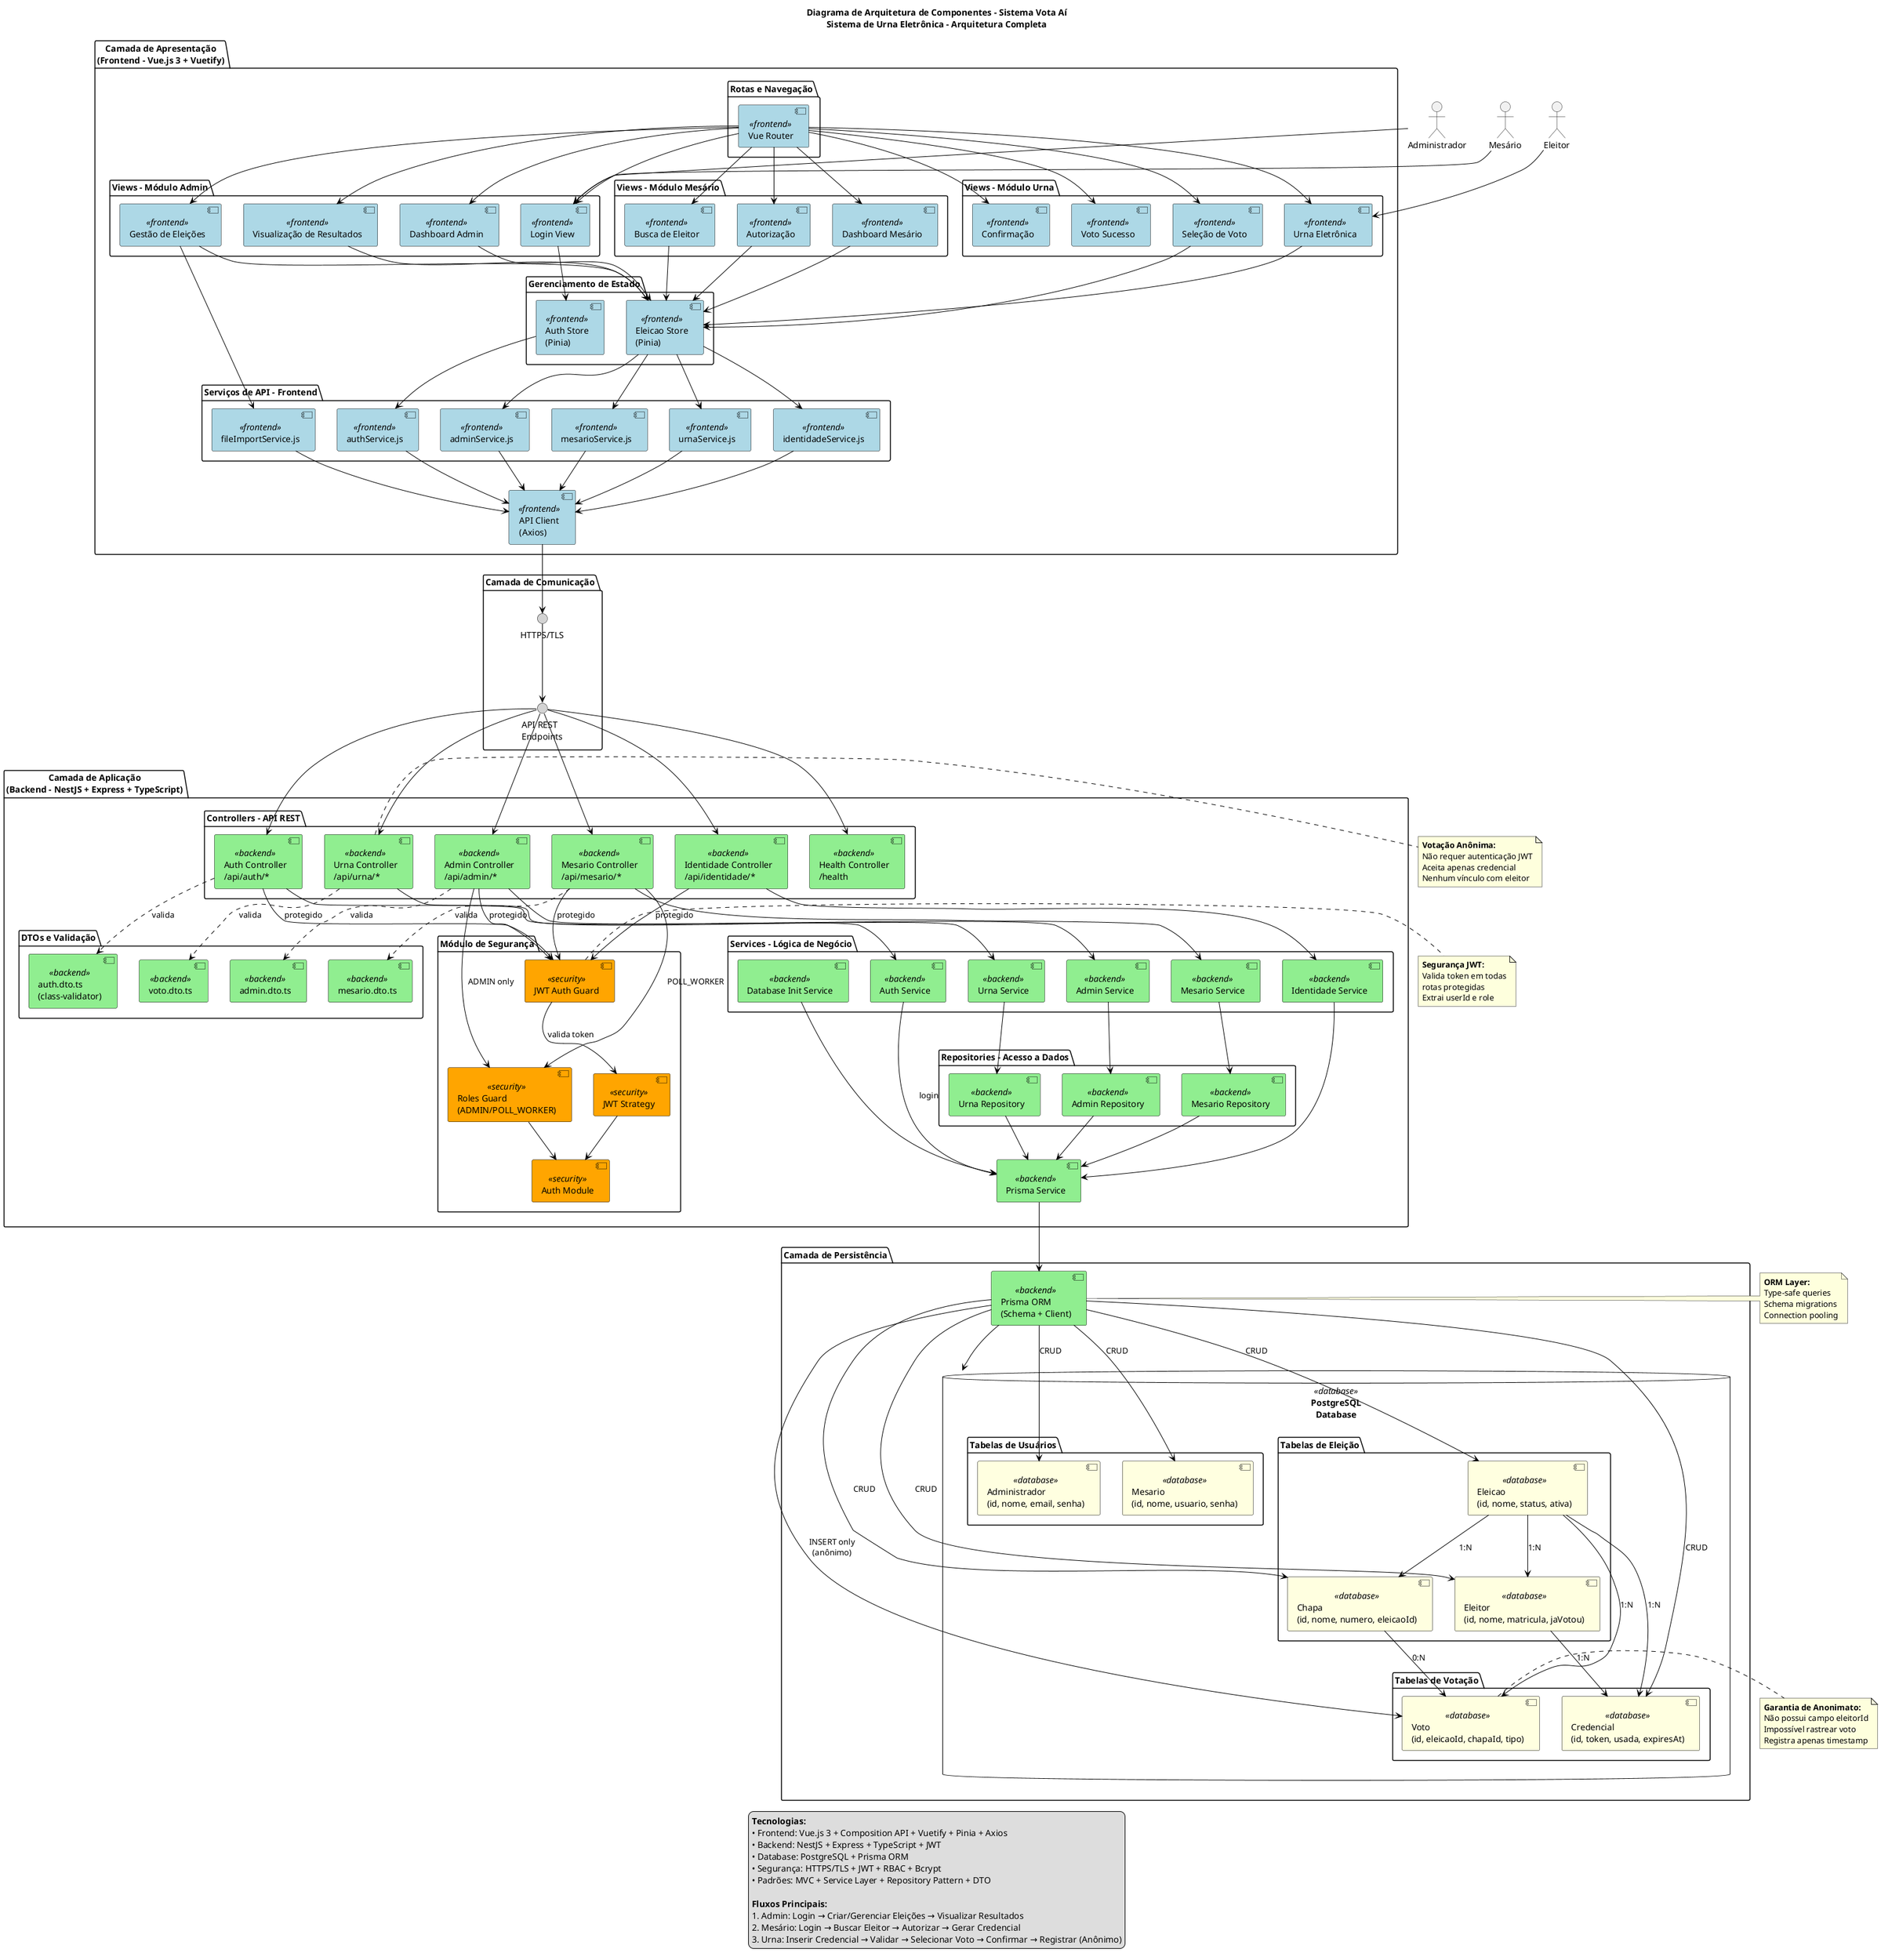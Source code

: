 @startuml Diagrama_Arquitetura_VotaAi_Completo

skinparam component {
    BackgroundColor<<frontend>> LightBlue
    BackgroundColor<<backend>> LightGreen
    BackgroundColor<<database>> LightYellow
    BackgroundColor<<security>> Orange
    BorderColor Black
    ArrowColor Black
}

skinparam package {
    BackgroundColor White
    BorderColor Black
    FontStyle bold
}

skinparam interface {
    BackgroundColor LightGray
    BorderColor Black
}

title Diagrama de Arquitetura de Componentes - Sistema Vota Aí\nSistema de Urna Eletrônica - Arquitetura Completa

actor "Administrador" as admin
actor "Mesário" as mesario
actor "Eleitor" as eleitor

package "Camada de Apresentação\n(Frontend - Vue.js 3 + Vuetify)" {
    
    package "Rotas e Navegação" {
        component "Vue Router" as router <<frontend>>
    }
    
    package "Gerenciamento de Estado" {
        component "Auth Store\n(Pinia)" as auth_store <<frontend>>
        component "Eleicao Store\n(Pinia)" as eleicao_store <<frontend>>
    }
    
    package "Views - Módulo Admin" {
        component "Login View" as login_view <<frontend>>
        component "Dashboard Admin" as admin_dashboard <<frontend>>
        component "Gestão de Eleições" as admin_eleicoes <<frontend>>
        component "Visualização de Resultados" as admin_resultados <<frontend>>
    }
    
    package "Views - Módulo Mesário" {
        component "Dashboard Mesário" as mesario_dashboard <<frontend>>
        component "Busca de Eleitor" as mesario_busca <<frontend>>
        component "Autorização" as mesario_auth <<frontend>>
    }
    
    package "Views - Módulo Urna" {
        component "Urna Eletrônica" as urna_view <<frontend>>
        component "Seleção de Voto" as urna_selecao <<frontend>>
        component "Confirmação" as urna_confirmacao <<frontend>>
        component "Voto Sucesso" as urna_sucesso <<frontend>>
    }
    
    package "Serviços de API - Frontend" {
        component "authService.js" as auth_service_front <<frontend>>
        component "adminService.js" as admin_service_front <<frontend>>
        component "mesarioService.js" as mesario_service_front <<frontend>>
        component "urnaService.js" as urna_service_front <<frontend>>
        component "identidadeService.js" as identidade_service_front <<frontend>>
        component "fileImportService.js" as file_service_front <<frontend>>
    }
    
    component "API Client\n(Axios)" as axios <<frontend>>
}

package "Camada de Comunicação" {
    interface "HTTPS/TLS" as https
    interface "API REST\nEndpoints" as api_rest
}

package "Camada de Aplicação\n(Backend - NestJS + Express + TypeScript)" {
    
    package "Módulo de Segurança" {
        component "JWT Strategy" as jwt_strategy <<security>>
        component "JWT Auth Guard" as jwt_guard <<security>>
        component "Roles Guard\n(ADMIN/POLL_WORKER)" as roles_guard <<security>>
        component "Auth Module" as auth_module <<security>>
    }
    
    package "Controllers - API REST" {
        component "Auth Controller\n/api/auth/*" as auth_controller <<backend>>
        component "Admin Controller\n/api/admin/*" as admin_controller <<backend>>
        component "Mesario Controller\n/api/mesario/*" as mesario_controller <<backend>>
        component "Urna Controller\n/api/urna/*" as urna_controller <<backend>>
        component "Identidade Controller\n/api/identidade/*" as identidade_controller <<backend>>
        component "Health Controller\n/health" as health_controller <<backend>>
    }
    
    package "DTOs e Validação" {
        component "auth.dto.ts\n(class-validator)" as auth_dto <<backend>>
        component "admin.dto.ts" as admin_dto <<backend>>
        component "mesario.dto.ts" as mesario_dto <<backend>>
        component "voto.dto.ts" as voto_dto <<backend>>
    }
    
    package "Services - Lógica de Negócio" {
        component "Auth Service" as auth_service <<backend>>
        component "Admin Service" as admin_service <<backend>>
        component "Mesario Service" as mesario_service <<backend>>
        component "Urna Service" as urna_service <<backend>>
        component "Identidade Service" as identidade_service <<backend>>
        component "Database Init Service" as db_init_service <<backend>>
    }
    
    package "Repositories - Acesso a Dados" {
        component "Admin Repository" as admin_repo <<backend>>
        component "Mesario Repository" as mesario_repo <<backend>>
        component "Urna Repository" as urna_repo <<backend>>
    }
    
    component "Prisma Service" as prisma_service <<backend>>
}

package "Camada de Persistência" {
    component "Prisma ORM\n(Schema + Client)" as prisma_orm <<backend>>
    
    database "PostgreSQL\nDatabase" as postgres <<database>> {
        
        package "Tabelas de Usuários" {
            component "Administrador\n(id, nome, email, senha)" as tb_admin <<database>>
            component "Mesario\n(id, nome, usuario, senha)" as tb_mesario <<database>>
        }
        
        package "Tabelas de Eleição" {
            component "Eleicao\n(id, nome, status, ativa)" as tb_eleicao <<database>>
            component "Chapa\n(id, nome, numero, eleicaoId)" as tb_chapa <<database>>
            component "Eleitor\n(id, nome, matricula, jaVotou)" as tb_eleitor <<database>>
        }
        
        package "Tabelas de Votação" {
            component "Credencial\n(id, token, usada, expiresAt)" as tb_credencial <<database>>
            component "Voto\n(id, eleicaoId, chapaId, tipo)" as tb_voto <<database>>
        }
    }
}

admin --> login_view
mesario --> login_view
eleitor --> urna_view

login_view --> auth_store
admin_dashboard --> eleicao_store
admin_eleicoes --> eleicao_store
admin_resultados --> eleicao_store
mesario_dashboard --> eleicao_store
mesario_busca --> eleicao_store
mesario_auth --> eleicao_store
urna_view --> eleicao_store
urna_selecao --> eleicao_store

router --> login_view
router --> admin_dashboard
router --> admin_eleicoes
router --> admin_resultados
router --> mesario_dashboard
router --> mesario_busca
router --> mesario_auth
router --> urna_view
router --> urna_selecao
router --> urna_confirmacao
router --> urna_sucesso

auth_store --> auth_service_front
eleicao_store --> admin_service_front
eleicao_store --> mesario_service_front
eleicao_store --> urna_service_front
eleicao_store --> identidade_service_front

admin_eleicoes --> file_service_front

auth_service_front --> axios
admin_service_front --> axios
mesario_service_front --> axios
urna_service_front --> axios
identidade_service_front --> axios
file_service_front --> axios

axios --> https
https --> api_rest

api_rest --> auth_controller
api_rest --> admin_controller
api_rest --> mesario_controller
api_rest --> urna_controller
api_rest --> identidade_controller
api_rest --> health_controller

auth_controller ..> auth_dto : "valida"
admin_controller ..> admin_dto : "valida"
mesario_controller ..> mesario_dto : "valida"
urna_controller ..> voto_dto : "valida"

auth_controller --> jwt_guard : "protegido"
admin_controller --> jwt_guard : "protegido"
admin_controller --> roles_guard : "ADMIN only"
mesario_controller --> jwt_guard : "protegido"
mesario_controller --> roles_guard : "POLL_WORKER"
identidade_controller --> jwt_guard : "protegido"

jwt_guard --> jwt_strategy : "valida token"
jwt_strategy --> auth_module
roles_guard --> auth_module

auth_controller --> auth_service
admin_controller --> admin_service
mesario_controller --> mesario_service
urna_controller --> urna_service
identidade_controller --> identidade_service

auth_service --> prisma_service : "login"
admin_service --> admin_repo
mesario_service --> mesario_repo
urna_service --> urna_repo
identidade_service --> prisma_service
db_init_service --> prisma_service

admin_repo --> prisma_service
mesario_repo --> prisma_service
urna_repo --> prisma_service

prisma_service --> prisma_orm
prisma_orm --> postgres

prisma_orm --> tb_admin : "CRUD"
prisma_orm --> tb_mesario : "CRUD"
prisma_orm --> tb_eleicao : "CRUD"
prisma_orm --> tb_chapa : "CRUD"
prisma_orm --> tb_eleitor : "CRUD"
prisma_orm --> tb_credencial : "CRUD"
prisma_orm --> tb_voto : "INSERT only\n(anônimo)"

tb_eleicao --> tb_chapa : "1:N"
tb_eleicao --> tb_eleitor : "1:N"
tb_eleicao --> tb_credencial : "1:N"
tb_eleicao --> tb_voto : "1:N"
tb_eleitor --> tb_credencial : "1:N"
tb_chapa --> tb_voto : "0:N"

note right of urna_controller
  **Votação Anônima:**
  Não requer autenticação JWT
  Aceita apenas credencial
  Nenhum vínculo com eleitor
end note

note right of tb_voto
  **Garantia de Anonimato:**
  Não possui campo eleitorId
  Impossível rastrear voto
  Registra apenas timestamp
end note

note right of jwt_guard
  **Segurança JWT:**
  Valida token em todas
  rotas protegidas
  Extrai userId e role
end note

note right of prisma_orm
  **ORM Layer:**
  Type-safe queries
  Schema migrations
  Connection pooling
end note

legend bottom
  **Tecnologias:**
  • Frontend: Vue.js 3 + Composition API + Vuetify + Pinia + Axios
  • Backend: NestJS + Express + TypeScript + JWT
  • Database: PostgreSQL + Prisma ORM
  • Segurança: HTTPS/TLS + JWT + RBAC + Bcrypt
  • Padrões: MVC + Service Layer + Repository Pattern + DTO
  
  **Fluxos Principais:**
  1. Admin: Login → Criar/Gerenciar Eleições → Visualizar Resultados
  2. Mesário: Login → Buscar Eleitor → Autorizar → Gerar Credencial
  3. Urna: Inserir Credencial → Validar → Selecionar Voto → Confirmar → Registrar (Anônimo)
endlegend

@enduml
